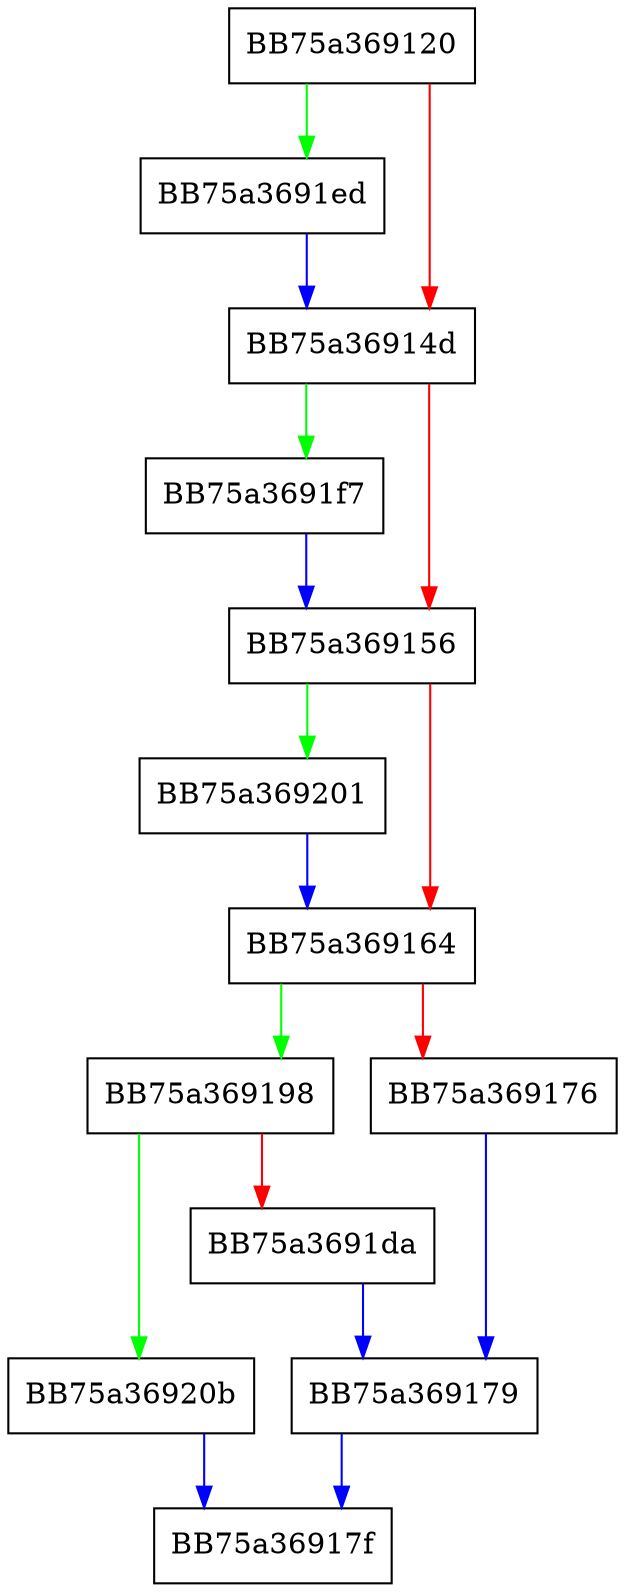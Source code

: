 digraph find_first_threat_ex {
  node [shape="box"];
  graph [splines=ortho];
  BB75a369120 -> BB75a3691ed [color="green"];
  BB75a369120 -> BB75a36914d [color="red"];
  BB75a36914d -> BB75a3691f7 [color="green"];
  BB75a36914d -> BB75a369156 [color="red"];
  BB75a369156 -> BB75a369201 [color="green"];
  BB75a369156 -> BB75a369164 [color="red"];
  BB75a369164 -> BB75a369198 [color="green"];
  BB75a369164 -> BB75a369176 [color="red"];
  BB75a369176 -> BB75a369179 [color="blue"];
  BB75a369179 -> BB75a36917f [color="blue"];
  BB75a369198 -> BB75a36920b [color="green"];
  BB75a369198 -> BB75a3691da [color="red"];
  BB75a3691da -> BB75a369179 [color="blue"];
  BB75a3691ed -> BB75a36914d [color="blue"];
  BB75a3691f7 -> BB75a369156 [color="blue"];
  BB75a369201 -> BB75a369164 [color="blue"];
  BB75a36920b -> BB75a36917f [color="blue"];
}